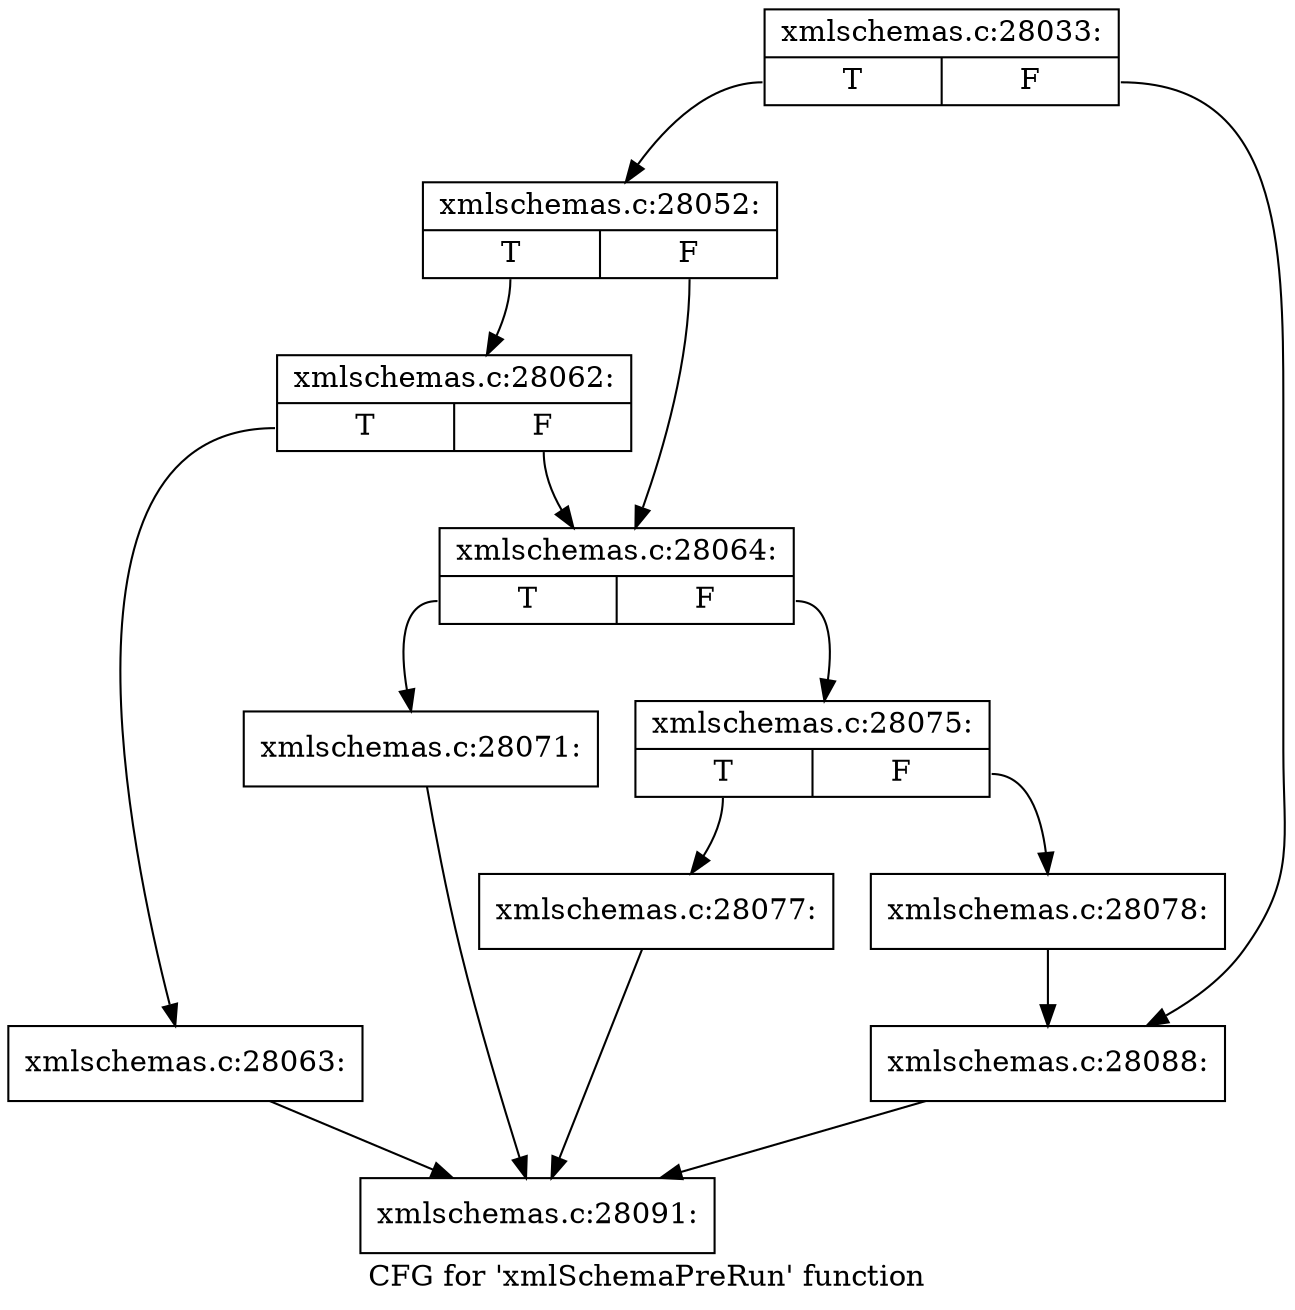 digraph "CFG for 'xmlSchemaPreRun' function" {
	label="CFG for 'xmlSchemaPreRun' function";

	Node0x56ecff0 [shape=record,label="{xmlschemas.c:28033:|{<s0>T|<s1>F}}"];
	Node0x56ecff0:s0 -> Node0x56f1370;
	Node0x56ecff0:s1 -> Node0x56f13c0;
	Node0x56f1370 [shape=record,label="{xmlschemas.c:28052:|{<s0>T|<s1>F}}"];
	Node0x56f1370:s0 -> Node0x56f1e00;
	Node0x56f1370:s1 -> Node0x56f1db0;
	Node0x56f1e00 [shape=record,label="{xmlschemas.c:28062:|{<s0>T|<s1>F}}"];
	Node0x56f1e00:s0 -> Node0x56f1d60;
	Node0x56f1e00:s1 -> Node0x56f1db0;
	Node0x56f1d60 [shape=record,label="{xmlschemas.c:28063:}"];
	Node0x56f1d60 -> Node0x56f00b0;
	Node0x56f1db0 [shape=record,label="{xmlschemas.c:28064:|{<s0>T|<s1>F}}"];
	Node0x56f1db0:s0 -> Node0x56f2a90;
	Node0x56f1db0:s1 -> Node0x56f3620;
	Node0x56f2a90 [shape=record,label="{xmlschemas.c:28071:}"];
	Node0x56f2a90 -> Node0x56f00b0;
	Node0x56f3620 [shape=record,label="{xmlschemas.c:28075:|{<s0>T|<s1>F}}"];
	Node0x56f3620:s0 -> Node0x56f4060;
	Node0x56f3620:s1 -> Node0x56f40b0;
	Node0x56f4060 [shape=record,label="{xmlschemas.c:28077:}"];
	Node0x56f4060 -> Node0x56f00b0;
	Node0x56f40b0 [shape=record,label="{xmlschemas.c:28078:}"];
	Node0x56f40b0 -> Node0x56f13c0;
	Node0x56f13c0 [shape=record,label="{xmlschemas.c:28088:}"];
	Node0x56f13c0 -> Node0x56f00b0;
	Node0x56f00b0 [shape=record,label="{xmlschemas.c:28091:}"];
}
